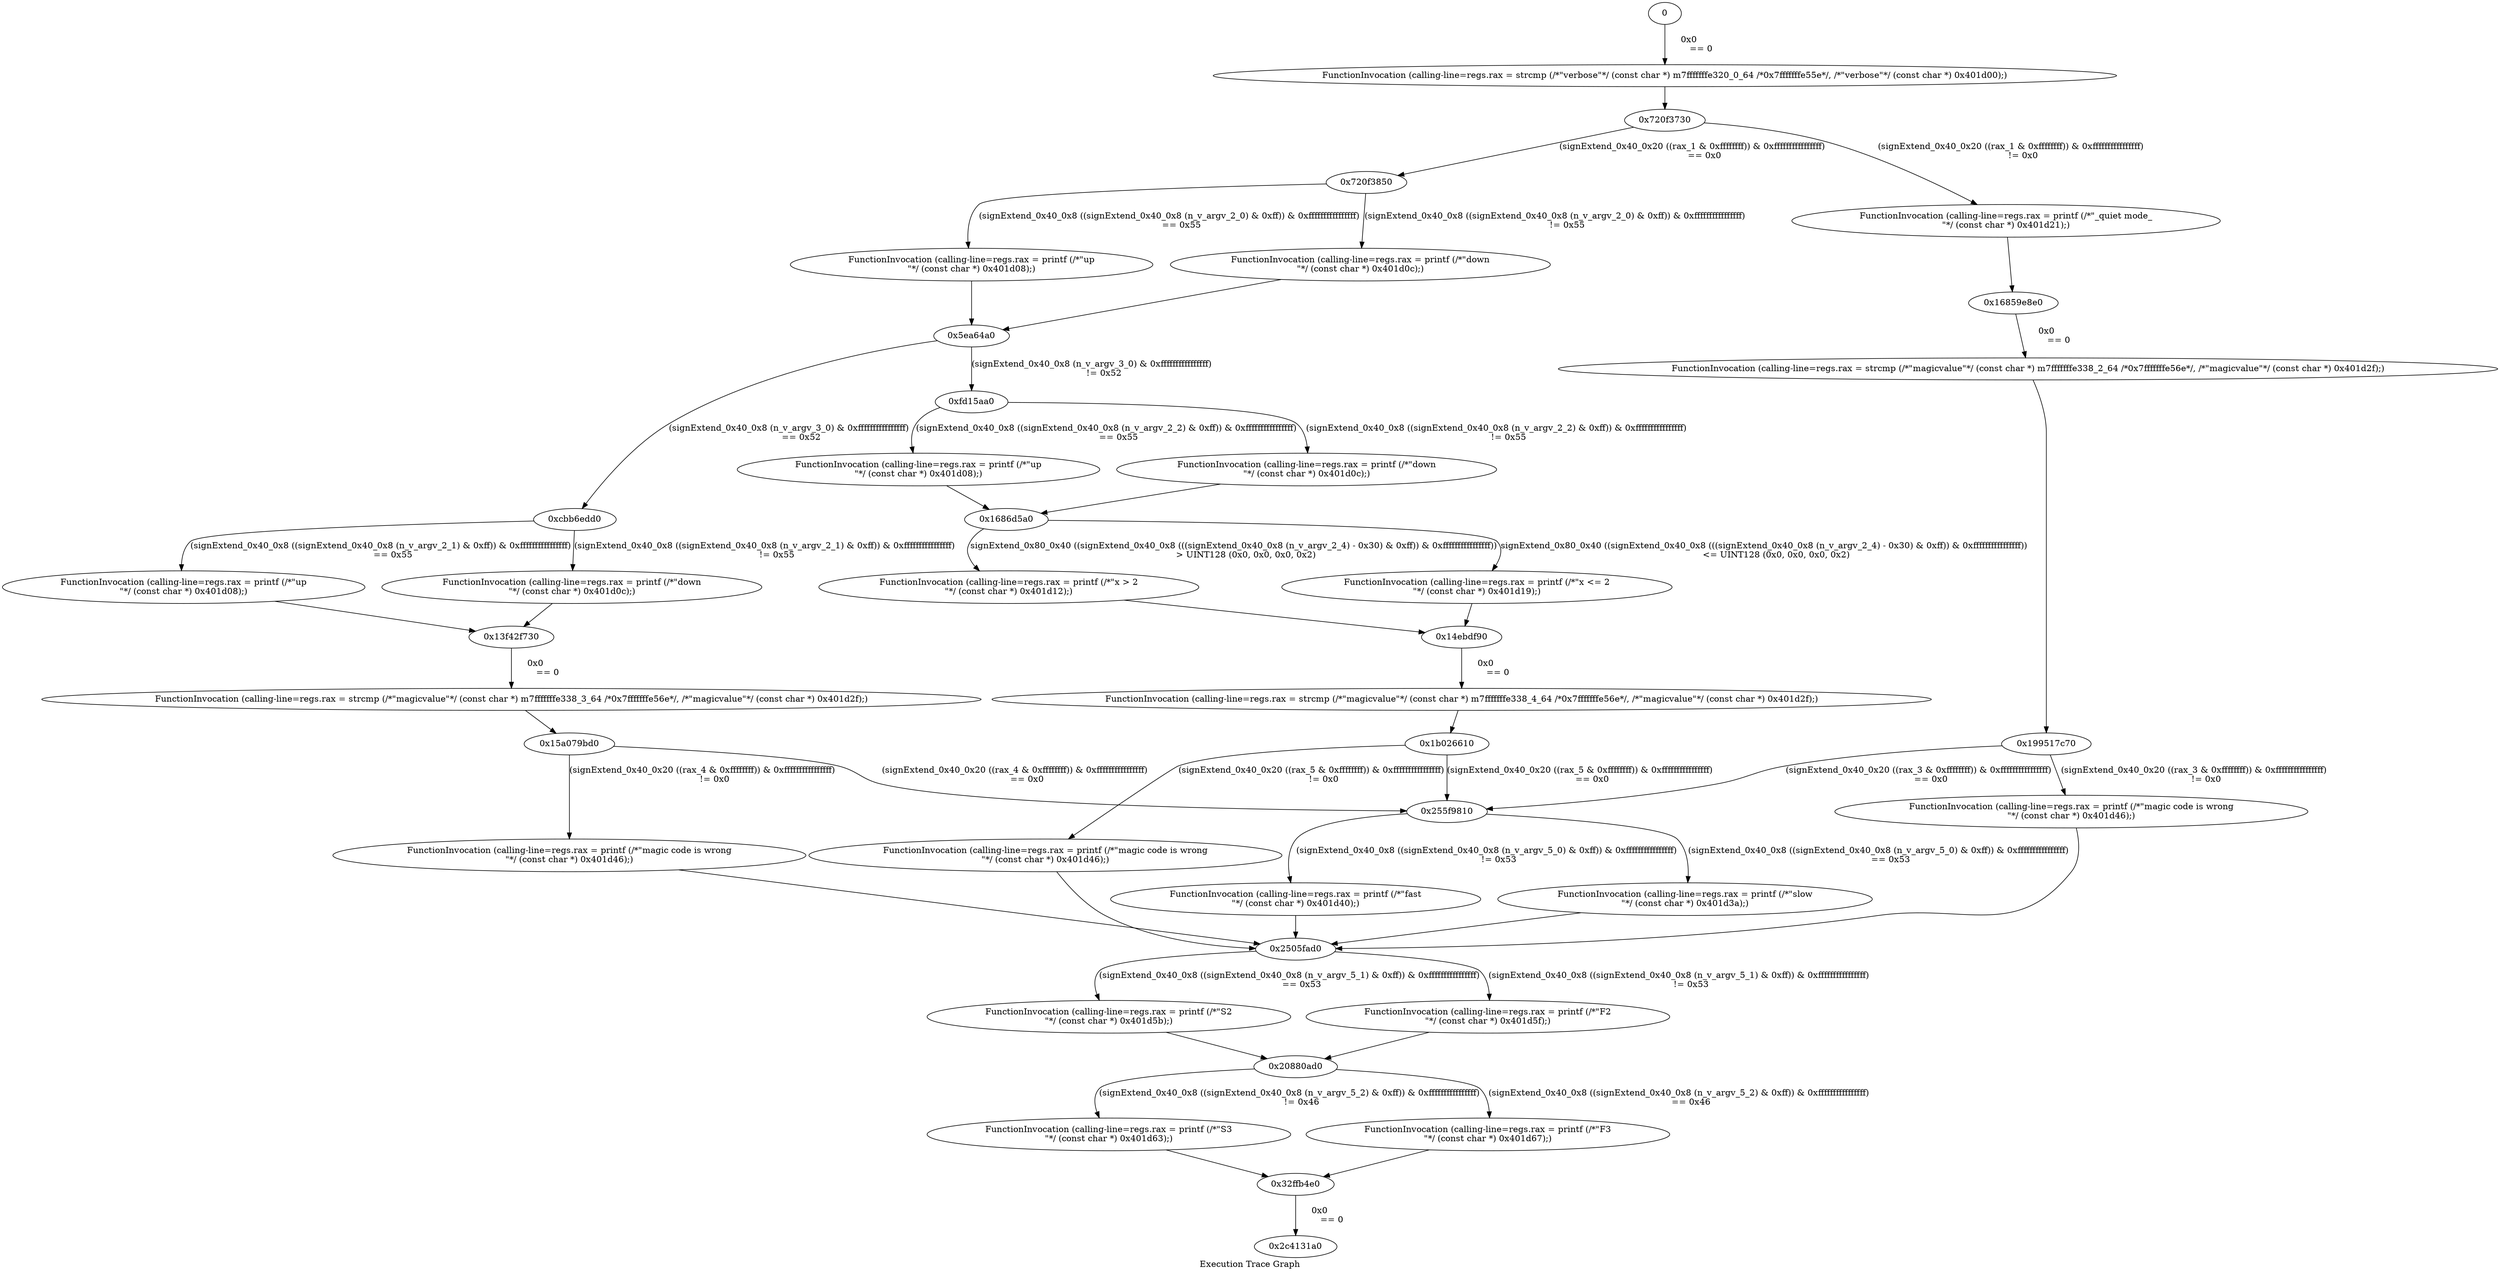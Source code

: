 digraph "Execution Trace Graph" {
	label="Execution Trace Graph";

	Node0 [label = "0"];
	Node0x5ea64a0 [label = "0x5ea64a0"];
	Node0x6264b20 [label = "FunctionInvocation (calling-line=regs.rax = printf (/*\"S3\n\"*/ (const char *) 0x401d63);)"];
	Node0xfd15aa0 [label = "0xfd15aa0"];
	Node0x14ebdf90 [label = "0x14ebdf90"];
	Node0x1686d5a0 [label = "0x1686d5a0"];
	Node0x1b026610 [label = "0x1b026610"];
	Node0x20880ad0 [label = "0x20880ad0"];
	Node0x2505fad0 [label = "0x2505fad0"];
	Node0x255f9810 [label = "0x255f9810"];
	Node0x2c3c8670 [label = "FunctionInvocation (calling-line=regs.rax = printf (/*\"S2\n\"*/ (const char *) 0x401d5b);)"];
	Node0x2c4131a0 [label = "0x2c4131a0"];
	Node0x32ffb4e0 [label = "0x32ffb4e0"];
	Node0x33ea9090 [label = "FunctionInvocation (calling-line=regs.rax = printf (/*\"F3\n\"*/ (const char *) 0x401d67);)"];
	Node0x48b61c00 [label = "FunctionInvocation (calling-line=regs.rax = printf (/*\"slow\n\"*/ (const char *) 0x401d3a);)"];
	Node0x517457c0 [label = "FunctionInvocation (calling-line=regs.rax = printf (/*\"F2\n\"*/ (const char *) 0x401d5f);)"];
	Node0x653ae080 [label = "FunctionInvocation (calling-line=regs.rax = printf (/*\"fast\n\"*/ (const char *) 0x401d40);)"];
	Node0x720f3730 [label = "0x720f3730"];
	Node0x720f3850 [label = "0x720f3850"];
	Node0x8b281b80 [label = "FunctionInvocation (calling-line=regs.rax = printf (/*\"down\n\"*/ (const char *) 0x401d0c);)"];
	Node0xa12d8e70 [label = "FunctionInvocation (calling-line=regs.rax = strcmp (/*\"magicvalue\"*/ (const char *) m7fffffffe338_4_64 /*0x7fffffffe56e*/, /*\"magicvalue\"*/ (const char *) 0x401d2f);)"];
	Node0xae43f670 [label = "FunctionInvocation (calling-line=regs.rax = printf (/*\"magic code is wrong\n\"*/ (const char *) 0x401d46);)"];
	Node0xcbb6edd0 [label = "0xcbb6edd0"];
	Node0xd531d4a0 [label = "FunctionInvocation (calling-line=regs.rax = printf (/*\"x > 2\n\"*/ (const char *) 0x401d12);)"];
	Node0xdf778300 [label = "FunctionInvocation (calling-line=regs.rax = printf (/*\"x <= 2\n\"*/ (const char *) 0x401d19);)"];
	Node0xf1946dc0 [label = "FunctionInvocation (calling-line=regs.rax = printf (/*\"up\n\"*/ (const char *) 0x401d08);)"];
	Node0x11c7f8ff0 [label = "FunctionInvocation (calling-line=regs.rax = printf (/*\"up\n\"*/ (const char *) 0x401d08);)"];
	Node0x12ba1fcd0 [label = "FunctionInvocation (calling-line=regs.rax = printf (/*\"magic code is wrong\n\"*/ (const char *) 0x401d46);)"];
	Node0x13f42f730 [label = "0x13f42f730"];
	Node0x1492f0e40 [label = "FunctionInvocation (calling-line=regs.rax = printf (/*\"up\n\"*/ (const char *) 0x401d08);)"];
	Node0x15a079bd0 [label = "0x15a079bd0"];
	Node0x16859e8e0 [label = "0x16859e8e0"];
	Node0x1713cbe10 [label = "FunctionInvocation (calling-line=regs.rax = strcmp (/*\"magicvalue\"*/ (const char *) m7fffffffe338_3_64 /*0x7fffffffe56e*/, /*\"magicvalue\"*/ (const char *) 0x401d2f);)"];
	Node0x17da6cbf0 [label = "FunctionInvocation (calling-line=regs.rax = printf (/*\"down\n\"*/ (const char *) 0x401d0c);)"];
	Node0x1951bacd0 [label = "FunctionInvocation (calling-line=regs.rax = printf (/*\"down\n\"*/ (const char *) 0x401d0c);)"];
	Node0x195770f00 [label = "FunctionInvocation (calling-line=regs.rax = printf (/*\"_quiet mode_\n\"*/ (const char *) 0x401d21);)"];
	Node0x1958dcd50 [label = "FunctionInvocation (calling-line=regs.rax = strcmp (/*\"verbose\"*/ (const char *) m7fffffffe320_0_64 /*0x7fffffffe55e*/, /*\"verbose\"*/ (const char *) 0x401d00);)"];
	Node0x199517c70 [label = "0x199517c70"];
	Node0x1c0e80fe0 [label = "FunctionInvocation (calling-line=regs.rax = printf (/*\"magic code is wrong\n\"*/ (const char *) 0x401d46);)"];
	Node0x1d18dc3d0 [label = "FunctionInvocation (calling-line=regs.rax = strcmp (/*\"magicvalue\"*/ (const char *) m7fffffffe338_2_64 /*0x7fffffffe56e*/, /*\"magicvalue\"*/ (const char *) 0x401d2f);)"];
	Node0 -> Node0x1958dcd50 [label = "0x0
	 == 0"];
	Node0x1958dcd50 -> Node0x720f3730 [label = ""];
	Node0x720f3730 -> Node0x720f3850 [label = "(signExtend_0x40_0x20 ((rax_1 & 0xffffffff)) & 0xffffffffffffffff)
	 == 0x0"];
	Node0x720f3730 -> Node0x195770f00 [label = "(signExtend_0x40_0x20 ((rax_1 & 0xffffffff)) & 0xffffffffffffffff)
	 != 0x0"];
	Node0x195770f00 -> Node0x16859e8e0 [label = ""];
	Node0x720f3850 -> Node0x11c7f8ff0 [label = "(signExtend_0x40_0x8 ((signExtend_0x40_0x8 (n_v_argv_2_0) & 0xff)) & 0xffffffffffffffff)
	 == 0x55"];
	Node0x11c7f8ff0 -> Node0x5ea64a0 [label = ""];
	Node0x720f3850 -> Node0x1951bacd0 [label = "(signExtend_0x40_0x8 ((signExtend_0x40_0x8 (n_v_argv_2_0) & 0xff)) & 0xffffffffffffffff)
	 != 0x55"];
	Node0x1951bacd0 -> Node0x5ea64a0 [label = ""];
	Node0x16859e8e0 -> Node0x1d18dc3d0 [label = "0x0
	 == 0"];
	Node0x1d18dc3d0 -> Node0x199517c70 [label = ""];
	Node0x5ea64a0 -> Node0xfd15aa0 [label = "(signExtend_0x40_0x8 (n_v_argv_3_0) & 0xffffffffffffffff)
	 != 0x52"];
	Node0x5ea64a0 -> Node0xcbb6edd0 [label = "(signExtend_0x40_0x8 (n_v_argv_3_0) & 0xffffffffffffffff)
	 == 0x52"];
	Node0x199517c70 -> Node0x255f9810 [label = "(signExtend_0x40_0x20 ((rax_3 & 0xffffffff)) & 0xffffffffffffffff)
	 == 0x0"];
	Node0x199517c70 -> Node0x1c0e80fe0 [label = "(signExtend_0x40_0x20 ((rax_3 & 0xffffffff)) & 0xffffffffffffffff)
	 != 0x0"];
	Node0x1c0e80fe0 -> Node0x2505fad0 [label = ""];
	Node0xfd15aa0 -> Node0xf1946dc0 [label = "(signExtend_0x40_0x8 ((signExtend_0x40_0x8 (n_v_argv_2_2) & 0xff)) & 0xffffffffffffffff)
	 == 0x55"];
	Node0xf1946dc0 -> Node0x1686d5a0 [label = ""];
	Node0xfd15aa0 -> Node0x8b281b80 [label = "(signExtend_0x40_0x8 ((signExtend_0x40_0x8 (n_v_argv_2_2) & 0xff)) & 0xffffffffffffffff)
	 != 0x55"];
	Node0x8b281b80 -> Node0x1686d5a0 [label = ""];
	Node0xcbb6edd0 -> Node0x1492f0e40 [label = "(signExtend_0x40_0x8 ((signExtend_0x40_0x8 (n_v_argv_2_1) & 0xff)) & 0xffffffffffffffff)
	 == 0x55"];
	Node0x1492f0e40 -> Node0x13f42f730 [label = ""];
	Node0xcbb6edd0 -> Node0x17da6cbf0 [label = "(signExtend_0x40_0x8 ((signExtend_0x40_0x8 (n_v_argv_2_1) & 0xff)) & 0xffffffffffffffff)
	 != 0x55"];
	Node0x17da6cbf0 -> Node0x13f42f730 [label = ""];
	Node0x255f9810 -> Node0x48b61c00 [label = "(signExtend_0x40_0x8 ((signExtend_0x40_0x8 (n_v_argv_5_0) & 0xff)) & 0xffffffffffffffff)
	 == 0x53"];
	Node0x48b61c00 -> Node0x2505fad0 [label = ""];
	Node0x255f9810 -> Node0x653ae080 [label = "(signExtend_0x40_0x8 ((signExtend_0x40_0x8 (n_v_argv_5_0) & 0xff)) & 0xffffffffffffffff)
	 != 0x53"];
	Node0x653ae080 -> Node0x2505fad0 [label = ""];
	Node0x2505fad0 -> Node0x2c3c8670 [label = "(signExtend_0x40_0x8 ((signExtend_0x40_0x8 (n_v_argv_5_1) & 0xff)) & 0xffffffffffffffff)
	 == 0x53"];
	Node0x2c3c8670 -> Node0x20880ad0 [label = ""];
	Node0x2505fad0 -> Node0x517457c0 [label = "(signExtend_0x40_0x8 ((signExtend_0x40_0x8 (n_v_argv_5_1) & 0xff)) & 0xffffffffffffffff)
	 != 0x53"];
	Node0x517457c0 -> Node0x20880ad0 [label = ""];
	Node0x1686d5a0 -> Node0xdf778300 [label = "signExtend_0x80_0x40 ((signExtend_0x40_0x8 (((signExtend_0x40_0x8 (n_v_argv_2_4) - 0x30) & 0xff)) & 0xffffffffffffffff))
	 <= UINT128 (0x0, 0x0, 0x0, 0x2)"];
	Node0xdf778300 -> Node0x14ebdf90 [label = ""];
	Node0x1686d5a0 -> Node0xd531d4a0 [label = "signExtend_0x80_0x40 ((signExtend_0x40_0x8 (((signExtend_0x40_0x8 (n_v_argv_2_4) - 0x30) & 0xff)) & 0xffffffffffffffff))
	 > UINT128 (0x0, 0x0, 0x0, 0x2)"];
	Node0xd531d4a0 -> Node0x14ebdf90 [label = ""];
	Node0x13f42f730 -> Node0x1713cbe10 [label = "0x0
	 == 0"];
	Node0x1713cbe10 -> Node0x15a079bd0 [label = ""];
	Node0x20880ad0 -> Node0x6264b20 [label = "(signExtend_0x40_0x8 ((signExtend_0x40_0x8 (n_v_argv_5_2) & 0xff)) & 0xffffffffffffffff)
	 != 0x46"];
	Node0x6264b20 -> Node0x32ffb4e0 [label = ""];
	Node0x20880ad0 -> Node0x33ea9090 [label = "(signExtend_0x40_0x8 ((signExtend_0x40_0x8 (n_v_argv_5_2) & 0xff)) & 0xffffffffffffffff)
	 == 0x46"];
	Node0x33ea9090 -> Node0x32ffb4e0 [label = ""];
	Node0x14ebdf90 -> Node0xa12d8e70 [label = "0x0
	 == 0"];
	Node0xa12d8e70 -> Node0x1b026610 [label = ""];
	Node0x15a079bd0 -> Node0x255f9810 [label = "(signExtend_0x40_0x20 ((rax_4 & 0xffffffff)) & 0xffffffffffffffff)
	 == 0x0"];
	Node0x15a079bd0 -> Node0x12ba1fcd0 [label = "(signExtend_0x40_0x20 ((rax_4 & 0xffffffff)) & 0xffffffffffffffff)
	 != 0x0"];
	Node0x12ba1fcd0 -> Node0x2505fad0 [label = ""];
	Node0x32ffb4e0 -> Node0x2c4131a0 [label = "0x0
	 == 0"];
	Node0x1b026610 -> Node0x255f9810 [label = "(signExtend_0x40_0x20 ((rax_5 & 0xffffffff)) & 0xffffffffffffffff)
	 == 0x0"];
	Node0x1b026610 -> Node0xae43f670 [label = "(signExtend_0x40_0x20 ((rax_5 & 0xffffffff)) & 0xffffffffffffffff)
	 != 0x0"];
	Node0xae43f670 -> Node0x2505fad0 [label = ""];
}
